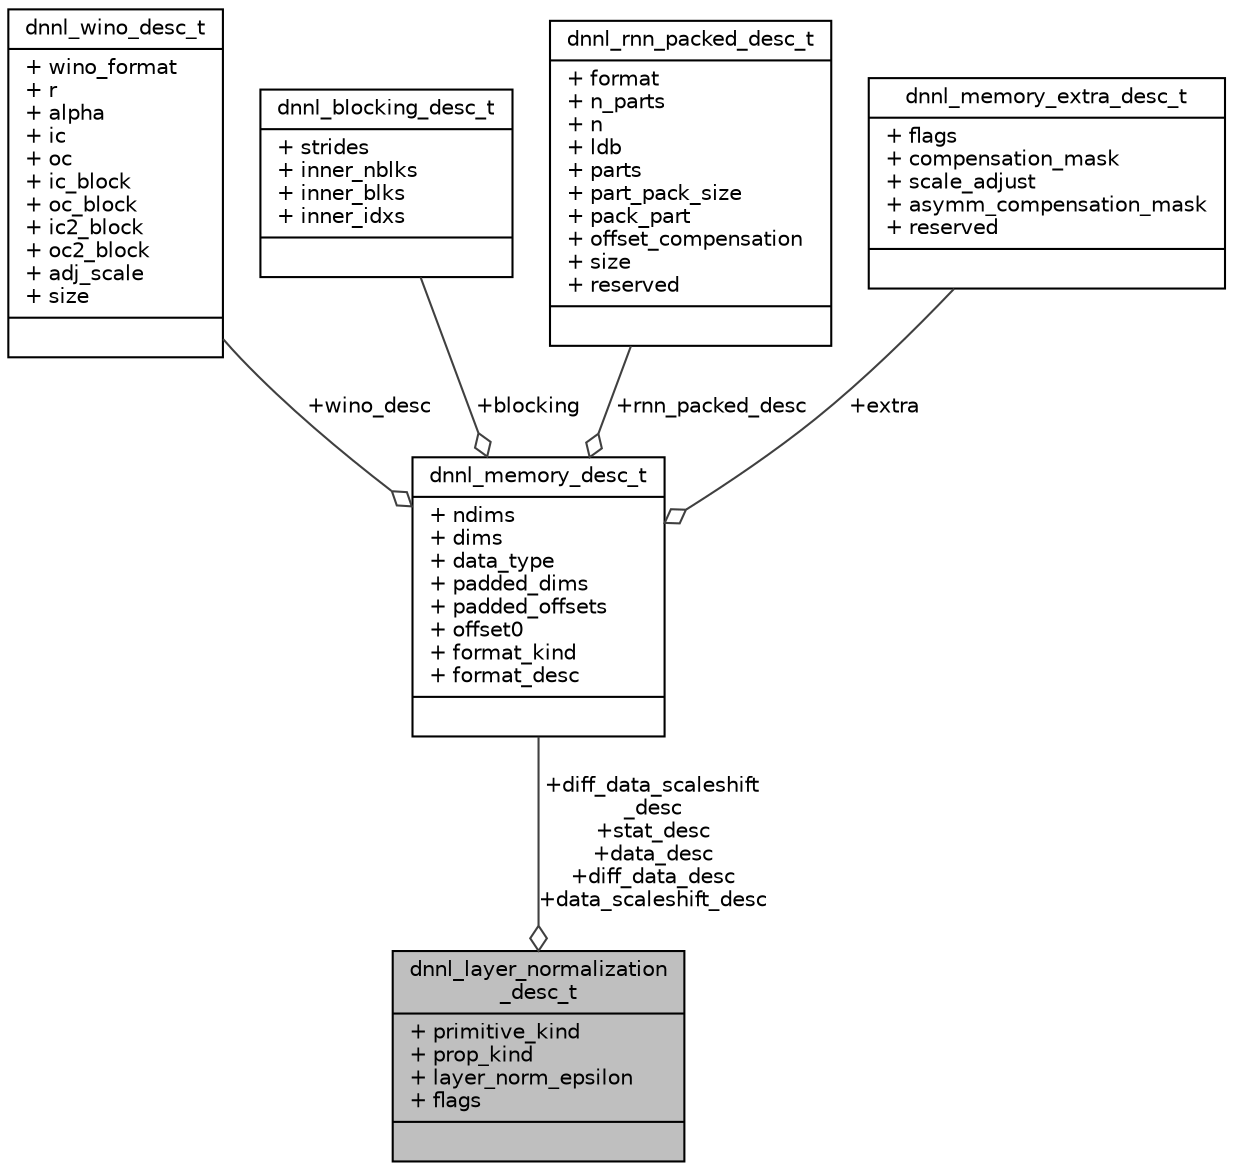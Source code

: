 digraph "dnnl_layer_normalization_desc_t"
{
 // LATEX_PDF_SIZE
  edge [fontname="Helvetica",fontsize="10",labelfontname="Helvetica",labelfontsize="10"];
  node [fontname="Helvetica",fontsize="10",shape=record];
  Node1 [label="{dnnl_layer_normalization\l_desc_t\n|+ primitive_kind\l+ prop_kind\l+ layer_norm_epsilon\l+ flags\l|}",height=0.2,width=0.4,color="black", fillcolor="grey75", style="filled", fontcolor="black",tooltip="A descriptor of a Layer Normalization operation."];
  Node2 -> Node1 [color="grey25",fontsize="10",style="solid",label=" +diff_data_scaleshift\l_desc\n+stat_desc\n+data_desc\n+diff_data_desc\n+data_scaleshift_desc" ,arrowhead="odiamond",fontname="Helvetica"];
  Node2 [label="{dnnl_memory_desc_t\n|+ ndims\l+ dims\l+ data_type\l+ padded_dims\l+ padded_offsets\l+ offset0\l+ format_kind\l+ format_desc\l|}",height=0.2,width=0.4,color="black", fillcolor="white", style="filled",URL="$structdnnl__memory__desc__t.html",tooltip=" "];
  Node3 -> Node2 [color="grey25",fontsize="10",style="solid",label=" +wino_desc" ,arrowhead="odiamond",fontname="Helvetica"];
  Node3 [label="{dnnl_wino_desc_t\n|+ wino_format\l+ r\l+ alpha\l+ ic\l+ oc\l+ ic_block\l+ oc_block\l+ ic2_block\l+ oc2_block\l+ adj_scale\l+ size\l|}",height=0.2,width=0.4,color="black", fillcolor="white", style="filled",URL="$structdnnl__wino__desc__t.html",tooltip="Description of tensor of weights for winograd 2x3 convolution."];
  Node4 -> Node2 [color="grey25",fontsize="10",style="solid",label=" +blocking" ,arrowhead="odiamond",fontname="Helvetica"];
  Node4 [label="{dnnl_blocking_desc_t\n|+ strides\l+ inner_nblks\l+ inner_blks\l+ inner_idxs\l|}",height=0.2,width=0.4,color="black", fillcolor="white", style="filled",URL="$structdnnl__blocking__desc__t.html",tooltip=" "];
  Node5 -> Node2 [color="grey25",fontsize="10",style="solid",label=" +rnn_packed_desc" ,arrowhead="odiamond",fontname="Helvetica"];
  Node5 [label="{dnnl_rnn_packed_desc_t\n|+ format\l+ n_parts\l+ n\l+ ldb\l+ parts\l+ part_pack_size\l+ pack_part\l+ offset_compensation\l+ size\l+ reserved\l|}",height=0.2,width=0.4,color="black", fillcolor="white", style="filled",URL="$structdnnl__rnn__packed__desc__t.html",tooltip="Description of tensor of packed weights for rnn."];
  Node6 -> Node2 [color="grey25",fontsize="10",style="solid",label=" +extra" ,arrowhead="odiamond",fontname="Helvetica"];
  Node6 [label="{dnnl_memory_extra_desc_t\n|+ flags\l+ compensation_mask\l+ scale_adjust\l+ asymm_compensation_mask\l+ reserved\l|}",height=0.2,width=0.4,color="black", fillcolor="white", style="filled",URL="$structdnnl__memory__extra__desc__t.html",tooltip="Description of extra information stored in memory."];
}
